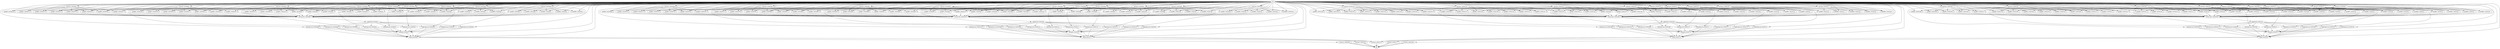digraph G {
  mProject_00000001 [size="1263.481"];
  mProject_00000002 [size="1263.481"];
  mProject_00000003 [size="1263.481"];
  mProject_00000004 [size="1263.481"];
  mProject_00000005 [size="1263.481"];
  mProject_00000006 [size="1263.481"];
  mProject_00000007 [size="1263.481"];
  mProject_00000008 [size="1263.481"];
  mProject_00000009 [size="1263.481"];
  mDiffFit_00000010 [size="46.525"];
  mDiffFit_00000011 [size="46.525"];
  mDiffFit_00000012 [size="46.525"];
  mDiffFit_00000013 [size="46.525"];
  mDiffFit_00000014 [size="46.525"];
  mDiffFit_00000015 [size="46.525"];
  mDiffFit_00000016 [size="46.525"];
  mDiffFit_00000017 [size="46.525"];
  mDiffFit_00000018 [size="46.525"];
  mDiffFit_00000019 [size="46.525"];
  mDiffFit_00000020 [size="46.525"];
  mDiffFit_00000021 [size="46.525"];
  mDiffFit_00000022 [size="46.525"];
  mDiffFit_00000023 [size="46.525"];
  mDiffFit_00000024 [size="46.525"];
  mDiffFit_00000025 [size="46.525"];
  mDiffFit_00000026 [size="46.525"];
  mDiffFit_00000027 [size="46.525"];
  mDiffFit_00000028 [size="46.525"];
  mDiffFit_00000029 [size="46.525"];
  mDiffFit_00000030 [size="46.525"];
  mDiffFit_00000031 [size="46.525"];
  mDiffFit_00000032 [size="46.525"];
  mDiffFit_00000033 [size="46.525"];
  mDiffFit_00000034 [size="46.525"];
  mDiffFit_00000035 [size="46.525"];
  mDiffFit_00000036 [size="46.525"];
  mDiffFit_00000037 [size="46.525"];
  mDiffFit_00000038 [size="46.525"];
  mDiffFit_00000039 [size="46.525"];
  mDiffFit_00000040 [size="46.525"];
  mDiffFit_00000041 [size="46.525"];
  mDiffFit_00000042 [size="46.525"];
  mDiffFit_00000043 [size="46.525"];
  mDiffFit_00000044 [size="46.525"];
  mDiffFit_00000045 [size="46.525"];
  mConcatFit_00000046 [size="1.239"];
  mBgModel_00000047 [size="11.053"];
  mBackground_00000048 [size="114.103"];
  mBackground_00000049 [size="114.103"];
  mBackground_00000050 [size="114.103"];
  mBackground_00000051 [size="114.103"];
  mBackground_00000052 [size="114.103"];
  mBackground_00000053 [size="114.103"];
  mBackground_00000054 [size="114.103"];
  mBackground_00000055 [size="114.103"];
  mBackground_00000056 [size="114.103"];
  mImgtbl_00000057 [size="0.176"];
  mAdd_00000058 [size="2.316"];
  mViewer_00000059 [size="68.368"];
  mProject_00000060 [size="1263.481"];
  mProject_00000061 [size="1263.481"];
  mProject_00000062 [size="1263.481"];
  mProject_00000063 [size="1263.481"];
  mProject_00000064 [size="1263.481"];
  mProject_00000065 [size="1263.481"];
  mProject_00000066 [size="1263.481"];
  mProject_00000067 [size="1263.481"];
  mProject_00000068 [size="1263.481"];
  mDiffFit_00000069 [size="46.525"];
  mDiffFit_00000070 [size="46.525"];
  mDiffFit_00000071 [size="46.525"];
  mDiffFit_00000072 [size="46.525"];
  mDiffFit_00000073 [size="46.525"];
  mDiffFit_00000074 [size="46.525"];
  mDiffFit_00000075 [size="46.525"];
  mDiffFit_00000076 [size="46.525"];
  mDiffFit_00000077 [size="46.525"];
  mDiffFit_00000078 [size="46.525"];
  mDiffFit_00000079 [size="46.525"];
  mDiffFit_00000080 [size="46.525"];
  mDiffFit_00000081 [size="46.525"];
  mDiffFit_00000082 [size="46.525"];
  mDiffFit_00000083 [size="46.525"];
  mDiffFit_00000084 [size="46.525"];
  mDiffFit_00000085 [size="46.525"];
  mDiffFit_00000086 [size="46.525"];
  mDiffFit_00000087 [size="46.525"];
  mDiffFit_00000088 [size="46.525"];
  mDiffFit_00000089 [size="46.525"];
  mDiffFit_00000090 [size="46.525"];
  mDiffFit_00000091 [size="46.525"];
  mDiffFit_00000092 [size="46.525"];
  mDiffFit_00000093 [size="46.525"];
  mDiffFit_00000094 [size="46.525"];
  mDiffFit_00000095 [size="46.525"];
  mDiffFit_00000096 [size="46.525"];
  mDiffFit_00000097 [size="46.525"];
  mDiffFit_00000098 [size="46.525"];
  mDiffFit_00000099 [size="46.525"];
  mDiffFit_00000100 [size="46.525"];
  mDiffFit_00000101 [size="46.525"];
  mDiffFit_00000102 [size="46.525"];
  mDiffFit_00000103 [size="46.525"];
  mDiffFit_00000104 [size="46.525"];
  mConcatFit_00000105 [size="2.31"];
  mBgModel_00000106 [size="11.053"];
  mBackground_00000107 [size="114.103"];
  mBackground_00000108 [size="114.103"];
  mBackground_00000109 [size="114.103"];
  mBackground_00000110 [size="114.103"];
  mBackground_00000111 [size="114.103"];
  mBackground_00000112 [size="114.103"];
  mBackground_00000113 [size="114.103"];
  mBackground_00000114 [size="114.103"];
  mBackground_00000115 [size="114.103"];
  mImgtbl_00000116 [size="0.982"];
  mAdd_00000117 [size="2.316"];
  mViewer_00000118 [size="68.368"];
  mProject_00000119 [size="1263.481"];
  mProject_00000120 [size="1263.481"];
  mProject_00000121 [size="1263.481"];
  mProject_00000122 [size="1263.481"];
  mProject_00000123 [size="1263.481"];
  mProject_00000124 [size="1263.481"];
  mProject_00000125 [size="1263.481"];
  mProject_00000126 [size="1263.481"];
  mProject_00000127 [size="1263.481"];
  mDiffFit_00000128 [size="46.525"];
  mDiffFit_00000129 [size="46.525"];
  mDiffFit_00000130 [size="46.525"];
  mDiffFit_00000131 [size="46.525"];
  mDiffFit_00000132 [size="46.525"];
  mDiffFit_00000133 [size="46.525"];
  mDiffFit_00000134 [size="46.525"];
  mDiffFit_00000135 [size="46.525"];
  mDiffFit_00000136 [size="46.525"];
  mDiffFit_00000137 [size="46.525"];
  mDiffFit_00000138 [size="46.525"];
  mDiffFit_00000139 [size="46.525"];
  mDiffFit_00000140 [size="46.525"];
  mDiffFit_00000141 [size="46.525"];
  mDiffFit_00000142 [size="46.525"];
  mDiffFit_00000143 [size="46.525"];
  mDiffFit_00000144 [size="46.525"];
  mDiffFit_00000145 [size="46.525"];
  mDiffFit_00000146 [size="46.525"];
  mDiffFit_00000147 [size="46.525"];
  mDiffFit_00000148 [size="46.525"];
  mDiffFit_00000149 [size="46.525"];
  mDiffFit_00000150 [size="46.525"];
  mDiffFit_00000151 [size="46.525"];
  mDiffFit_00000152 [size="46.525"];
  mDiffFit_00000153 [size="46.525"];
  mDiffFit_00000154 [size="46.525"];
  mDiffFit_00000155 [size="46.525"];
  mDiffFit_00000156 [size="46.525"];
  mDiffFit_00000157 [size="46.525"];
  mDiffFit_00000158 [size="46.525"];
  mDiffFit_00000159 [size="46.525"];
  mDiffFit_00000160 [size="46.525"];
  mDiffFit_00000161 [size="46.525"];
  mDiffFit_00000162 [size="46.525"];
  mDiffFit_00000163 [size="46.525"];
  mConcatFit_00000164 [size="1.239"];
  mBgModel_00000165 [size="11.053"];
  mBackground_00000166 [size="114.103"];
  mBackground_00000167 [size="114.103"];
  mBackground_00000168 [size="114.103"];
  mBackground_00000169 [size="114.103"];
  mBackground_00000170 [size="114.103"];
  mBackground_00000171 [size="114.103"];
  mBackground_00000172 [size="114.103"];
  mBackground_00000173 [size="114.103"];
  mBackground_00000174 [size="114.103"];
  mImgtbl_00000175 [size="0.176"];
  mAdd_00000176 [size="2.316"];
  mViewer_00000177 [size="68.368"];
  mViewer_00000178 [size="68.368"];
  mDiffFit_00000179 [size="46.525"];
  mDiffFit_00000180 [size="46.525"];
  mDiffFit_00000181 [size="46.525"];
  mProject_00000182 [size="1263.481"];
  mDiffFit_00000183 [size="46.525"];
  mProject_00000184 [size="1263.481"];
  mProject_00000185 [size="1263.481"];
  mBackground_00000186 [size="114.103"];
  mBackground_00000187 [size="114.103"];
  mDiffFit_00000188 [size="46.525"];
  mDiffFit_00000189 [size="46.525"];
  mDiffFit_00000190 [size="46.525"];
  mBackground_00000191 [size="114.103"];
  mBackground_00000192 [size="114.103"];
  mDiffFit_00000193 [size="46.525"];
  mDiffFit_00000194 [size="46.525"];
  mDiffFit_00000195 [size="46.525"];
  mDiffFit_00000196 [size="46.525"];
  mProject_00000197 [size="1263.481"];
  mViewer_00000198 [size="68.368"];
  mProject_00000199 [size="1263.481"];
  mDiffFit_00000200 [size="46.525"];
  mDiffFit_00000201 [size="46.525"];
  mBackground_00000202 [size="114.103"];
  mDiffFit_00000203 [size="46.525"];
  mDiffFit_00000204 [size="46.525"];
  mDiffFit_00000205 [size="46.525"];
  mDiffFit_00000206 [size="46.525"];
  mBackground_00000207 [size="114.103"];
  mDiffFit_00000208 [size="46.525"];
  mDiffFit_00000209 [size="46.525"];
  mDiffFit_00000210 [size="46.525"];
  mDiffFit_00000211 [size="46.525"];
  mImgtbl_00000212 [size="0.176"];
  mProject_00000213 [size="1263.481"];
  mDiffFit_00000214 [size="46.525"];
  mBackground_00000215 [size="114.103"];
  mBackground_00000216 [size="114.103"];
  mDiffFit_00000217 [size="46.525"];
  mDiffFit_00000218 [size="46.525"];
  mDiffFit_00000219 [size="46.525"];
  mDiffFit_00000220 [size="46.525"];
  mDiffFit_00000221 [size="46.525"];
  mDiffFit_00000222 [size="46.525"];
  mProject_00000223 [size="1263.481"];
  mBgModel_00000224 [size="11.053"];
  mDiffFit_00000225 [size="46.525"];
  mProject_00000226 [size="1263.481"];
  mBackground_00000227 [size="114.103"];
  mDiffFit_00000228 [size="46.525"];
  mAdd_00000229 [size="2.316"];
  mProject_00000230 [size="1263.481"];
  mDiffFit_00000231 [size="46.525"];
  mDiffFit_00000232 [size="46.525"];
  mConcatFit_00000233 [size="1.827"];
  mDiffFit_00000234 [size="46.525"];
  mDiffFit_00000235 [size="46.525"];
  mDiffFit_00000236 [size="46.525"];
  mDiffFit_00000237 [size="46.525"];
  mProject_00000238 [size="1263.481"];
  mDiffFit_00000239 [size="46.525"];
  mDiffFit_00000240 [size="46.525"];
  mDiffFit_00000241 [size="46.525"];
  mDiffFit_00000242 [size="46.525"];
  mDiffFit_00000243 [size="46.525"];
  mDiffFit_00000244 [size="46.525"];
  mBackground_00000245 [size="114.103"];
  mDiffFit_00000246 [size="46.525"];
  mProject_00000001 -> mDiffFit_00000010 [size="42986147"]
  mProject_00000001 -> mDiffFit_00000011 [size="42986147"]
  mProject_00000001 -> mDiffFit_00000012 [size="42986147"]
  mProject_00000001 -> mDiffFit_00000013 [size="42986147"]
  mProject_00000001 -> mDiffFit_00000014 [size="42986147"]
  mProject_00000001 -> mDiffFit_00000015 [size="42986147"]
  mProject_00000001 -> mDiffFit_00000016 [size="42986147"]
  mProject_00000001 -> mDiffFit_00000017 [size="42986147"]
  mProject_00000001 -> mBackground_00000048 [size="42986147"]
  root -> mProject_00000001 [size="10403238"]
  root -> mProject_00000001 [size="180"]
  mProject_00000002 -> mDiffFit_00000010 [size="50573835"]
  mProject_00000002 -> mDiffFit_00000018 [size="50573835"]
  mProject_00000002 -> mDiffFit_00000019 [size="50573835"]
  mProject_00000002 -> mDiffFit_00000020 [size="50573835"]
  mProject_00000002 -> mDiffFit_00000021 [size="50573835"]
  mProject_00000002 -> mDiffFit_00000022 [size="50573835"]
  mProject_00000002 -> mDiffFit_00000023 [size="50573835"]
  mProject_00000002 -> mDiffFit_00000024 [size="50573835"]
  mProject_00000002 -> mBackground_00000049 [size="50573835"]
  root -> mProject_00000002 [size="7455375"]
  root -> mProject_00000002 [size="184"]
  mProject_00000003 -> mDiffFit_00000011 [size="50976035"]
  mProject_00000003 -> mDiffFit_00000018 [size="50976035"]
  mProject_00000003 -> mDiffFit_00000025 [size="50976035"]
  mProject_00000003 -> mDiffFit_00000026 [size="50976035"]
  mProject_00000003 -> mDiffFit_00000027 [size="50976035"]
  mProject_00000003 -> mDiffFit_00000028 [size="50976035"]
  mProject_00000003 -> mDiffFit_00000029 [size="50976035"]
  mProject_00000003 -> mDiffFit_00000030 [size="50976035"]
  mProject_00000003 -> mBackground_00000050 [size="50976035"]
  root -> mProject_00000003 [size="4067112"]
  root -> mProject_00000003 [size="70"]
  mProject_00000004 -> mDiffFit_00000012 [size="42463557"]
  mProject_00000004 -> mDiffFit_00000019 [size="42463557"]
  mProject_00000004 -> mDiffFit_00000025 [size="42463557"]
  mProject_00000004 -> mDiffFit_00000031 [size="42463557"]
  mProject_00000004 -> mDiffFit_00000032 [size="42463557"]
  mProject_00000004 -> mDiffFit_00000033 [size="42463557"]
  mProject_00000004 -> mDiffFit_00000034 [size="42463557"]
  mProject_00000004 -> mDiffFit_00000035 [size="42463557"]
  mProject_00000004 -> mBackground_00000051 [size="42463557"]
  root -> mProject_00000004 [size="9725482"]
  root -> mProject_00000004 [size="281"]
  mProject_00000005 -> mDiffFit_00000013 [size="37131112"]
  mProject_00000005 -> mDiffFit_00000020 [size="37131112"]
  mProject_00000005 -> mDiffFit_00000026 [size="37131112"]
  mProject_00000005 -> mDiffFit_00000031 [size="37131112"]
  mProject_00000005 -> mDiffFit_00000036 [size="37131112"]
  mProject_00000005 -> mDiffFit_00000037 [size="37131112"]
  mProject_00000005 -> mDiffFit_00000038 [size="37131112"]
  mProject_00000005 -> mDiffFit_00000039 [size="37131112"]
  mProject_00000005 -> mBackground_00000052 [size="37131112"]
  root -> mProject_00000005 [size="7842777"]
  root -> mProject_00000005 [size="269"]
  mProject_00000006 -> mDiffFit_00000014 [size="34758770"]
  mProject_00000006 -> mDiffFit_00000021 [size="34758770"]
  mProject_00000006 -> mDiffFit_00000027 [size="34758770"]
  mProject_00000006 -> mDiffFit_00000032 [size="34758770"]
  mProject_00000006 -> mDiffFit_00000036 [size="34758770"]
  mProject_00000006 -> mDiffFit_00000040 [size="34758770"]
  mProject_00000006 -> mDiffFit_00000041 [size="34758770"]
  mProject_00000006 -> mDiffFit_00000042 [size="34758770"]
  mProject_00000006 -> mBackground_00000053 [size="34758770"]
  root -> mProject_00000006 [size="3860347"]
  root -> mProject_00000006 [size="228"]
  mProject_00000007 -> mDiffFit_00000015 [size="42452056"]
  mProject_00000007 -> mDiffFit_00000022 [size="42452056"]
  mProject_00000007 -> mDiffFit_00000028 [size="42452056"]
  mProject_00000007 -> mDiffFit_00000033 [size="42452056"]
  mProject_00000007 -> mDiffFit_00000037 [size="42452056"]
  mProject_00000007 -> mDiffFit_00000040 [size="42452056"]
  mProject_00000007 -> mDiffFit_00000043 [size="42452056"]
  mProject_00000007 -> mDiffFit_00000044 [size="42452056"]
  mProject_00000007 -> mBackground_00000054 [size="42452056"]
  root -> mProject_00000007 [size="3507490"]
  root -> mProject_00000007 [size="110"]
  mProject_00000008 -> mDiffFit_00000016 [size="5500224"]
  mProject_00000008 -> mDiffFit_00000023 [size="5500224"]
  mProject_00000008 -> mDiffFit_00000029 [size="5500224"]
  mProject_00000008 -> mDiffFit_00000034 [size="5500224"]
  mProject_00000008 -> mDiffFit_00000038 [size="5500224"]
  mProject_00000008 -> mDiffFit_00000041 [size="5500224"]
  mProject_00000008 -> mDiffFit_00000043 [size="5500224"]
  mProject_00000008 -> mDiffFit_00000045 [size="5500224"]
  mProject_00000008 -> mBackground_00000055 [size="5500224"]
  root -> mProject_00000008 [size="1451968"]
  root -> mProject_00000008 [size="298"]
  mProject_00000009 -> mDiffFit_00000017 [size="5500224"]
  mProject_00000009 -> mDiffFit_00000024 [size="5500224"]
  mProject_00000009 -> mDiffFit_00000030 [size="5500224"]
  mProject_00000009 -> mDiffFit_00000035 [size="5500224"]
  mProject_00000009 -> mDiffFit_00000039 [size="5500224"]
  mProject_00000009 -> mDiffFit_00000042 [size="5500224"]
  mProject_00000009 -> mDiffFit_00000044 [size="5500224"]
  mProject_00000009 -> mDiffFit_00000045 [size="5500224"]
  mProject_00000009 -> mBackground_00000056 [size="5500224"]
  root -> mProject_00000009 [size="7380896"]
  root -> mProject_00000009 [size="169"]
  mDiffFit_00000010 -> mConcatFit_00000046 [size="302"]
  root -> mDiffFit_00000010 [size="171"]
  mDiffFit_00000011 -> mConcatFit_00000046 [size="301"]
  root -> mDiffFit_00000011 [size="303"]
  mDiffFit_00000012 -> mConcatFit_00000046 [size="301"]
  root -> mDiffFit_00000012 [size="169"]
  mDiffFit_00000013 -> mConcatFit_00000046 [size="301"]
  root -> mDiffFit_00000013 [size="145"]
  mDiffFit_00000014 -> mConcatFit_00000046 [size="302"]
  root -> mDiffFit_00000014 [size="222"]
  mDiffFit_00000015 -> mConcatFit_00000046 [size="301"]
  root -> mDiffFit_00000015 [size="174"]
  mDiffFit_00000016 -> mConcatFit_00000046 [size="301"]
  root -> mDiffFit_00000016 [size="249"]
  mDiffFit_00000017 -> mConcatFit_00000046 [size="301"]
  root -> mDiffFit_00000017 [size="177"]
  mDiffFit_00000018 -> mConcatFit_00000046 [size="301"]
  root -> mDiffFit_00000018 [size="60"]
  mDiffFit_00000019 -> mConcatFit_00000046 [size="301"]
  root -> mDiffFit_00000019 [size="207"]
  mDiffFit_00000020 -> mConcatFit_00000046 [size="301"]
  root -> mDiffFit_00000020 [size="246"]
  mDiffFit_00000021 -> mConcatFit_00000046 [size="302"]
  root -> mDiffFit_00000021 [size="53"]
  mDiffFit_00000022 -> mConcatFit_00000046 [size="302"]
  root -> mDiffFit_00000022 [size="239"]
  mDiffFit_00000023 -> mConcatFit_00000046 [size="301"]
  root -> mDiffFit_00000023 [size="113"]
  mDiffFit_00000024 -> mConcatFit_00000046 [size="301"]
  root -> mDiffFit_00000024 [size="257"]
  mDiffFit_00000025 -> mConcatFit_00000046 [size="301"]
  root -> mDiffFit_00000025 [size="93"]
  mDiffFit_00000026 -> mConcatFit_00000046 [size="301"]
  root -> mDiffFit_00000026 [size="297"]
  mDiffFit_00000027 -> mConcatFit_00000046 [size="302"]
  root -> mDiffFit_00000027 [size="99"]
  mDiffFit_00000028 -> mConcatFit_00000046 [size="301"]
  root -> mDiffFit_00000028 [size="66"]
  mDiffFit_00000029 -> mConcatFit_00000046 [size="302"]
  root -> mDiffFit_00000029 [size="287"]
  mDiffFit_00000030 -> mConcatFit_00000046 [size="301"]
  root -> mDiffFit_00000030 [size="222"]
  mDiffFit_00000031 -> mConcatFit_00000046 [size="301"]
  root -> mDiffFit_00000031 [size="157"]
  mDiffFit_00000032 -> mConcatFit_00000046 [size="301"]
  root -> mDiffFit_00000032 [size="287"]
  mDiffFit_00000033 -> mConcatFit_00000046 [size="301"]
  root -> mDiffFit_00000033 [size="280"]
  mDiffFit_00000034 -> mConcatFit_00000046 [size="301"]
  root -> mDiffFit_00000034 [size="155"]
  mDiffFit_00000035 -> mConcatFit_00000046 [size="301"]
  root -> mDiffFit_00000035 [size="109"]
  mDiffFit_00000036 -> mConcatFit_00000046 [size="302"]
  root -> mDiffFit_00000036 [size="196"]
  mDiffFit_00000037 -> mConcatFit_00000046 [size="301"]
  root -> mDiffFit_00000037 [size="228"]
  mDiffFit_00000038 -> mConcatFit_00000046 [size="301"]
  root -> mDiffFit_00000038 [size="235"]
  mDiffFit_00000039 -> mConcatFit_00000046 [size="302"]
  root -> mDiffFit_00000039 [size="280"]
  mDiffFit_00000040 -> mConcatFit_00000046 [size="301"]
  root -> mDiffFit_00000040 [size="162"]
  mDiffFit_00000041 -> mConcatFit_00000046 [size="301"]
  root -> mDiffFit_00000041 [size="99"]
  mDiffFit_00000042 -> mConcatFit_00000046 [size="301"]
  root -> mDiffFit_00000042 [size="295"]
  mDiffFit_00000043 -> mConcatFit_00000046 [size="301"]
  root -> mDiffFit_00000043 [size="209"]
  mDiffFit_00000044 -> mConcatFit_00000046 [size="302"]
  root -> mDiffFit_00000044 [size="45"]
  mDiffFit_00000045 -> mConcatFit_00000046 [size="301"]
  root -> mDiffFit_00000045 [size="303"]
  mConcatFit_00000046 -> mBgModel_00000047 [size="172530"]
  root -> mConcatFit_00000046 [size="27287"]
  mBgModel_00000047 -> mBackground_00000048 [size="2370"]
  mBgModel_00000047 -> mBackground_00000049 [size="2370"]
  mBgModel_00000047 -> mBackground_00000050 [size="2370"]
  mBgModel_00000047 -> mBackground_00000051 [size="2370"]
  mBgModel_00000047 -> mBackground_00000052 [size="2370"]
  mBgModel_00000047 -> mBackground_00000053 [size="2370"]
  mBgModel_00000047 -> mBackground_00000054 [size="2370"]
  mBgModel_00000047 -> mBackground_00000055 [size="2370"]
  mBgModel_00000047 -> mBackground_00000056 [size="2370"]
  mBackground_00000048 -> mImgtbl_00000057 [size="55002239"]
  mBackground_00000048 -> mAdd_00000058 [size="55002239"]
  mBackground_00000049 -> mImgtbl_00000057 [size="55002239"]
  mBackground_00000049 -> mAdd_00000058 [size="55002239"]
  mBackground_00000050 -> mImgtbl_00000057 [size="55002239"]
  mBackground_00000050 -> mAdd_00000058 [size="55002239"]
  mBackground_00000051 -> mImgtbl_00000057 [size="55002239"]
  mBackground_00000051 -> mAdd_00000058 [size="55002239"]
  mBackground_00000052 -> mImgtbl_00000057 [size="55002239"]
  mBackground_00000052 -> mAdd_00000058 [size="55002239"]
  mBackground_00000053 -> mImgtbl_00000057 [size="55002239"]
  mBackground_00000053 -> mAdd_00000058 [size="55002239"]
  mBackground_00000054 -> mImgtbl_00000057 [size="55002239"]
  mBackground_00000054 -> mAdd_00000058 [size="55002239"]
  mBackground_00000055 -> mImgtbl_00000057 [size="55002239"]
  mBackground_00000055 -> mAdd_00000058 [size="55002239"]
  mBackground_00000056 -> mImgtbl_00000057 [size="55002239"]
  mBackground_00000056 -> mAdd_00000058 [size="55002239"]
  mImgtbl_00000057 -> mAdd_00000058 [size="18837"]
  root -> mImgtbl_00000057 [size="6871"]
  mAdd_00000058 -> mViewer_00000059 [size="414722880"]
  mAdd_00000058 -> mViewer_00000178 [size="414722880"]
  root -> mAdd_00000058 [size="27"]
  mViewer_00000059 -> end [size="309149193"]
  mViewer_00000059 -> end [size="2621944"]
  mProject_00000060 -> mDiffFit_00000069 [size="56595736"]
  mProject_00000060 -> mDiffFit_00000070 [size="56595736"]
  mProject_00000060 -> mDiffFit_00000071 [size="56595736"]
  mProject_00000060 -> mDiffFit_00000072 [size="56595736"]
  mProject_00000060 -> mDiffFit_00000073 [size="56595736"]
  mProject_00000060 -> mDiffFit_00000074 [size="56595736"]
  mProject_00000060 -> mDiffFit_00000075 [size="56595736"]
  mProject_00000060 -> mDiffFit_00000076 [size="56595736"]
  mProject_00000060 -> mBackground_00000107 [size="56595736"]
  root -> mProject_00000060 [size="8647301"]
  root -> mProject_00000060 [size="87"]
  mProject_00000061 -> mDiffFit_00000069 [size="48292602"]
  mProject_00000061 -> mDiffFit_00000077 [size="48292602"]
  mProject_00000061 -> mDiffFit_00000078 [size="48292602"]
  mProject_00000061 -> mDiffFit_00000079 [size="48292602"]
  mProject_00000061 -> mDiffFit_00000080 [size="48292602"]
  mProject_00000061 -> mDiffFit_00000081 [size="48292602"]
  mProject_00000061 -> mDiffFit_00000082 [size="48292602"]
  mProject_00000061 -> mDiffFit_00000083 [size="48292602"]
  mProject_00000061 -> mBackground_00000108 [size="48292602"]
  mProject_00000061 -> mDiffFit_00000244 [size="48292602"]
  root -> mProject_00000061 [size="2142354"]
  root -> mProject_00000061 [size="192"]
  mProject_00000062 -> mDiffFit_00000070 [size="38688458"]
  mProject_00000062 -> mDiffFit_00000077 [size="38688458"]
  mProject_00000062 -> mDiffFit_00000084 [size="38688458"]
  mProject_00000062 -> mDiffFit_00000085 [size="38688458"]
  mProject_00000062 -> mDiffFit_00000086 [size="38688458"]
  mProject_00000062 -> mDiffFit_00000087 [size="38688458"]
  mProject_00000062 -> mDiffFit_00000088 [size="38688458"]
  mProject_00000062 -> mDiffFit_00000089 [size="38688458"]
  mProject_00000062 -> mBackground_00000109 [size="38688458"]
  mProject_00000062 -> mDiffFit_00000239 [size="38688458"]
  root -> mProject_00000062 [size="6286655"]
  root -> mProject_00000062 [size="271"]
  mProject_00000063 -> mDiffFit_00000071 [size="42804749"]
  mProject_00000063 -> mDiffFit_00000078 [size="42804749"]
  mProject_00000063 -> mDiffFit_00000084 [size="42804749"]
  mProject_00000063 -> mDiffFit_00000090 [size="42804749"]
  mProject_00000063 -> mDiffFit_00000091 [size="42804749"]
  mProject_00000063 -> mDiffFit_00000092 [size="42804749"]
  mProject_00000063 -> mDiffFit_00000093 [size="42804749"]
  mProject_00000063 -> mDiffFit_00000094 [size="42804749"]
  mProject_00000063 -> mBackground_00000110 [size="42804749"]
  mProject_00000063 -> mDiffFit_00000246 [size="42804749"]
  root -> mProject_00000063 [size="5454253"]
  root -> mProject_00000063 [size="94"]
  mProject_00000064 -> mDiffFit_00000072 [size="41241315"]
  mProject_00000064 -> mDiffFit_00000079 [size="41241315"]
  mProject_00000064 -> mDiffFit_00000085 [size="41241315"]
  mProject_00000064 -> mDiffFit_00000090 [size="41241315"]
  mProject_00000064 -> mDiffFit_00000095 [size="41241315"]
  mProject_00000064 -> mDiffFit_00000096 [size="41241315"]
  mProject_00000064 -> mDiffFit_00000097 [size="41241315"]
  mProject_00000064 -> mDiffFit_00000098 [size="41241315"]
  mProject_00000064 -> mBackground_00000111 [size="41241315"]
  root -> mProject_00000064 [size="8215291"]
  root -> mProject_00000064 [size="142"]
  mProject_00000065 -> mDiffFit_00000073 [size="31122873"]
  mProject_00000065 -> mDiffFit_00000080 [size="31122873"]
  mProject_00000065 -> mDiffFit_00000086 [size="31122873"]
  mProject_00000065 -> mDiffFit_00000091 [size="31122873"]
  mProject_00000065 -> mDiffFit_00000095 [size="31122873"]
  mProject_00000065 -> mDiffFit_00000099 [size="31122873"]
  mProject_00000065 -> mDiffFit_00000100 [size="31122873"]
  mProject_00000065 -> mDiffFit_00000101 [size="31122873"]
  mProject_00000065 -> mBackground_00000112 [size="31122873"]
  mProject_00000065 -> mDiffFit_00000242 [size="31122873"]
  root -> mProject_00000065 [size="10059344"]
  root -> mProject_00000065 [size="254"]
  mProject_00000066 -> mDiffFit_00000074 [size="24220859"]
  mProject_00000066 -> mDiffFit_00000081 [size="24220859"]
  mProject_00000066 -> mDiffFit_00000087 [size="24220859"]
  mProject_00000066 -> mDiffFit_00000092 [size="24220859"]
  mProject_00000066 -> mDiffFit_00000096 [size="24220859"]
  mProject_00000066 -> mDiffFit_00000099 [size="24220859"]
  mProject_00000066 -> mDiffFit_00000102 [size="24220859"]
  mProject_00000066 -> mDiffFit_00000103 [size="24220859"]
  mProject_00000066 -> mBackground_00000113 [size="24220859"]
  mProject_00000066 -> mDiffFit_00000241 [size="24220859"]
  root -> mProject_00000066 [size="8582958"]
  root -> mProject_00000066 [size="272"]
  mProject_00000067 -> mDiffFit_00000075 [size="58701964"]
  mProject_00000067 -> mDiffFit_00000082 [size="58701964"]
  mProject_00000067 -> mDiffFit_00000088 [size="58701964"]
  mProject_00000067 -> mDiffFit_00000093 [size="58701964"]
  mProject_00000067 -> mDiffFit_00000097 [size="58701964"]
  mProject_00000067 -> mDiffFit_00000100 [size="58701964"]
  mProject_00000067 -> mDiffFit_00000102 [size="58701964"]
  mProject_00000067 -> mDiffFit_00000104 [size="58701964"]
  mProject_00000067 -> mBackground_00000114 [size="58701964"]
  mProject_00000067 -> mDiffFit_00000240 [size="58701964"]
  root -> mProject_00000067 [size="5235646"]
  root -> mProject_00000067 [size="227"]
  mProject_00000068 -> mDiffFit_00000076 [size="55752377"]
  mProject_00000068 -> mDiffFit_00000083 [size="55752377"]
  mProject_00000068 -> mDiffFit_00000089 [size="55752377"]
  mProject_00000068 -> mDiffFit_00000094 [size="55752377"]
  mProject_00000068 -> mDiffFit_00000098 [size="55752377"]
  mProject_00000068 -> mDiffFit_00000101 [size="55752377"]
  mProject_00000068 -> mDiffFit_00000103 [size="55752377"]
  mProject_00000068 -> mDiffFit_00000104 [size="55752377"]
  mProject_00000068 -> mBackground_00000115 [size="55752377"]
  mProject_00000068 -> mDiffFit_00000243 [size="55752377"]
  root -> mProject_00000068 [size="7955924"]
  root -> mProject_00000068 [size="256"]
  mDiffFit_00000069 -> mConcatFit_00000105 [size="301"]
  root -> mDiffFit_00000069 [size="33"]
  mDiffFit_00000070 -> mConcatFit_00000105 [size="301"]
  root -> mDiffFit_00000070 [size="279"]
  mDiffFit_00000071 -> mConcatFit_00000105 [size="301"]
  root -> mDiffFit_00000071 [size="90"]
  mDiffFit_00000072 -> mConcatFit_00000105 [size="301"]
  mProject_00000238 -> mDiffFit_00000072 [size="60141069"]
  mProject_00000238 -> mDiffFit_00000239 [size="60141069"]
  mProject_00000238 -> mDiffFit_00000240 [size="60141069"]
  mProject_00000238 -> mDiffFit_00000241 [size="60141069"]
  mProject_00000238 -> mDiffFit_00000242 [size="60141069"]
  mProject_00000238 -> mDiffFit_00000243 [size="60141069"]
  mProject_00000238 -> mDiffFit_00000244 [size="60141069"]
  mProject_00000238 -> mBackground_00000245 [size="60141069"]
  mProject_00000238 -> mDiffFit_00000246 [size="60141069"]
  root -> mDiffFit_00000072 [size="92"]
  mDiffFit_00000073 -> mConcatFit_00000105 [size="302"]
  root -> mDiffFit_00000073 [size="180"]
  mDiffFit_00000074 -> mConcatFit_00000105 [size="301"]
  root -> mDiffFit_00000074 [size="174"]
  mDiffFit_00000075 -> mConcatFit_00000105 [size="301"]
  root -> mDiffFit_00000075 [size="280"]
  mDiffFit_00000076 -> mConcatFit_00000105 [size="301"]
  root -> mDiffFit_00000076 [size="227"]
  mDiffFit_00000077 -> mConcatFit_00000105 [size="301"]
  root -> mDiffFit_00000077 [size="278"]
  mDiffFit_00000078 -> mConcatFit_00000105 [size="301"]
  root -> mDiffFit_00000078 [size="160"]
  mDiffFit_00000079 -> mConcatFit_00000105 [size="301"]
  root -> mDiffFit_00000079 [size="295"]
  mDiffFit_00000080 -> mConcatFit_00000105 [size="301"]
  root -> mDiffFit_00000080 [size="218"]
  mDiffFit_00000081 -> mConcatFit_00000105 [size="301"]
  root -> mDiffFit_00000081 [size="245"]
  mDiffFit_00000082 -> mConcatFit_00000105 [size="301"]
  root -> mDiffFit_00000082 [size="282"]
  mDiffFit_00000083 -> mConcatFit_00000105 [size="301"]
  root -> mDiffFit_00000083 [size="256"]
  mDiffFit_00000084 -> mConcatFit_00000105 [size="301"]
  root -> mDiffFit_00000084 [size="284"]
  mDiffFit_00000085 -> mConcatFit_00000105 [size="301"]
  root -> mDiffFit_00000085 [size="164"]
  mDiffFit_00000086 -> mConcatFit_00000105 [size="301"]
  root -> mDiffFit_00000086 [size="268"]
  mDiffFit_00000087 -> mConcatFit_00000105 [size="301"]
  root -> mDiffFit_00000087 [size="219"]
  mDiffFit_00000088 -> mConcatFit_00000105 [size="301"]
  root -> mDiffFit_00000088 [size="163"]
  mDiffFit_00000089 -> mConcatFit_00000105 [size="301"]
  root -> mDiffFit_00000089 [size="27"]
  mDiffFit_00000090 -> mConcatFit_00000105 [size="301"]
  root -> mDiffFit_00000090 [size="293"]
  mDiffFit_00000091 -> mConcatFit_00000105 [size="302"]
  root -> mDiffFit_00000091 [size="282"]
  mDiffFit_00000092 -> mConcatFit_00000105 [size="301"]
  root -> mDiffFit_00000092 [size="99"]
  mDiffFit_00000093 -> mConcatFit_00000105 [size="301"]
  root -> mDiffFit_00000093 [size="110"]
  mDiffFit_00000094 -> mConcatFit_00000105 [size="301"]
  root -> mDiffFit_00000094 [size="76"]
  mDiffFit_00000095 -> mConcatFit_00000105 [size="301"]
  root -> mDiffFit_00000095 [size="31"]
  mDiffFit_00000096 -> mConcatFit_00000105 [size="301"]
  root -> mDiffFit_00000096 [size="250"]
  mDiffFit_00000097 -> mConcatFit_00000105 [size="301"]
  root -> mDiffFit_00000097 [size="228"]
  mDiffFit_00000098 -> mConcatFit_00000105 [size="301"]
  root -> mDiffFit_00000098 [size="244"]
  mDiffFit_00000099 -> mConcatFit_00000105 [size="301"]
  root -> mDiffFit_00000099 [size="285"]
  mDiffFit_00000100 -> mConcatFit_00000105 [size="301"]
  root -> mDiffFit_00000100 [size="189"]
  mDiffFit_00000101 -> mConcatFit_00000105 [size="302"]
  root -> mDiffFit_00000101 [size="303"]
  mDiffFit_00000102 -> mConcatFit_00000105 [size="302"]
  root -> mDiffFit_00000102 [size="209"]
  mDiffFit_00000103 -> mConcatFit_00000105 [size="301"]
  root -> mDiffFit_00000103 [size="222"]
  mDiffFit_00000104 -> mConcatFit_00000105 [size="301"]
  root -> mDiffFit_00000104 [size="243"]
  mConcatFit_00000105 -> mBgModel_00000106 [size="1998986"]
  mDiffFit_00000239 -> mConcatFit_00000105 [size="301"]
  mDiffFit_00000240 -> mConcatFit_00000105 [size="301"]
  mDiffFit_00000241 -> mConcatFit_00000105 [size="301"]
  mDiffFit_00000242 -> mConcatFit_00000105 [size="301"]
  mDiffFit_00000243 -> mConcatFit_00000105 [size="301"]
  mDiffFit_00000244 -> mConcatFit_00000105 [size="302"]
  mDiffFit_00000246 -> mConcatFit_00000105 [size="301"]
  root -> mConcatFit_00000105 [size="27287"]
  mBgModel_00000106 -> mBackground_00000107 [size="722335"]
  mBgModel_00000106 -> mBackground_00000108 [size="722335"]
  mBgModel_00000106 -> mBackground_00000109 [size="722335"]
  mBgModel_00000106 -> mBackground_00000110 [size="722335"]
  mBgModel_00000106 -> mBackground_00000111 [size="722335"]
  mBgModel_00000106 -> mBackground_00000112 [size="722335"]
  mBgModel_00000106 -> mBackground_00000113 [size="722335"]
  mBgModel_00000106 -> mBackground_00000114 [size="722335"]
  mBgModel_00000106 -> mBackground_00000115 [size="722335"]
  mBgModel_00000106 -> mBackground_00000245 [size="722335"]
  mBackground_00000107 -> mImgtbl_00000116 [size="55002239"]
  mBackground_00000107 -> mAdd_00000117 [size="55002239"]
  mBackground_00000108 -> mImgtbl_00000116 [size="55002239"]
  mBackground_00000108 -> mAdd_00000117 [size="55002239"]
  mBackground_00000109 -> mImgtbl_00000116 [size="55002239"]
  mBackground_00000109 -> mAdd_00000117 [size="55002239"]
  mBackground_00000110 -> mImgtbl_00000116 [size="55002239"]
  mBackground_00000110 -> mAdd_00000117 [size="55002239"]
  mBackground_00000111 -> mImgtbl_00000116 [size="55002239"]
  mBackground_00000111 -> mAdd_00000117 [size="55002239"]
  mBackground_00000112 -> mImgtbl_00000116 [size="55002239"]
  mBackground_00000112 -> mAdd_00000117 [size="55002239"]
  mBackground_00000113 -> mImgtbl_00000116 [size="55002239"]
  mBackground_00000113 -> mAdd_00000117 [size="55002239"]
  mBackground_00000114 -> mImgtbl_00000116 [size="55002239"]
  mBackground_00000114 -> mAdd_00000117 [size="55002239"]
  mBackground_00000115 -> mImgtbl_00000116 [size="55002239"]
  mBackground_00000115 -> mAdd_00000117 [size="55002239"]
  mImgtbl_00000116 -> mAdd_00000117 [size="18837"]
  mBackground_00000245 -> mImgtbl_00000116 [size="55002239"]
  mBackground_00000245 -> mAdd_00000117 [size="55002239"]
  root -> mImgtbl_00000116 [size="6871"]
  mAdd_00000117 -> mViewer_00000118 [size="414722880"]
  mAdd_00000117 -> mViewer_00000178 [size="414722880"]
  root -> mAdd_00000117 [size="283"]
  mViewer_00000118 -> end [size="19508895"]
  mViewer_00000118 -> end [size="2726537"]
  mProject_00000119 -> mDiffFit_00000128 [size="55544028"]
  mProject_00000119 -> mDiffFit_00000129 [size="55544028"]
  mProject_00000119 -> mDiffFit_00000130 [size="55544028"]
  mProject_00000119 -> mDiffFit_00000131 [size="55544028"]
  mProject_00000119 -> mDiffFit_00000132 [size="55544028"]
  mProject_00000119 -> mDiffFit_00000133 [size="55544028"]
  mProject_00000119 -> mDiffFit_00000134 [size="55544028"]
  mProject_00000119 -> mDiffFit_00000135 [size="55544028"]
  mProject_00000119 -> mBackground_00000166 [size="55544028"]
  root -> mProject_00000119 [size="4958154"]
  root -> mProject_00000119 [size="279"]
  mProject_00000120 -> mDiffFit_00000128 [size="27747107"]
  mProject_00000120 -> mDiffFit_00000136 [size="27747107"]
  mProject_00000120 -> mDiffFit_00000137 [size="27747107"]
  mProject_00000120 -> mDiffFit_00000138 [size="27747107"]
  mProject_00000120 -> mDiffFit_00000139 [size="27747107"]
  mProject_00000120 -> mDiffFit_00000140 [size="27747107"]
  mProject_00000120 -> mDiffFit_00000141 [size="27747107"]
  mProject_00000120 -> mDiffFit_00000142 [size="27747107"]
  mProject_00000120 -> mBackground_00000167 [size="27747107"]
  root -> mProject_00000120 [size="8753724"]
  root -> mProject_00000120 [size="177"]
  mProject_00000121 -> mDiffFit_00000129 [size="56325325"]
  mProject_00000121 -> mDiffFit_00000136 [size="56325325"]
  mProject_00000121 -> mDiffFit_00000143 [size="56325325"]
  mProject_00000121 -> mDiffFit_00000144 [size="56325325"]
  mProject_00000121 -> mDiffFit_00000145 [size="56325325"]
  mProject_00000121 -> mDiffFit_00000146 [size="56325325"]
  mProject_00000121 -> mDiffFit_00000147 [size="56325325"]
  mProject_00000121 -> mDiffFit_00000148 [size="56325325"]
  mProject_00000121 -> mBackground_00000168 [size="56325325"]
  root -> mProject_00000121 [size="965539"]
  root -> mProject_00000121 [size="123"]
  mProject_00000122 -> mDiffFit_00000130 [size="53530077"]
  mProject_00000122 -> mDiffFit_00000137 [size="53530077"]
  mProject_00000122 -> mDiffFit_00000143 [size="53530077"]
  mProject_00000122 -> mDiffFit_00000149 [size="53530077"]
  mProject_00000122 -> mDiffFit_00000150 [size="53530077"]
  mProject_00000122 -> mDiffFit_00000151 [size="53530077"]
  mProject_00000122 -> mDiffFit_00000152 [size="53530077"]
  mProject_00000122 -> mDiffFit_00000153 [size="53530077"]
  mProject_00000122 -> mBackground_00000169 [size="53530077"]
  root -> mProject_00000122 [size="3433921"]
  root -> mProject_00000122 [size="173"]
  mProject_00000123 -> mDiffFit_00000131 [size="57650347"]
  mProject_00000123 -> mDiffFit_00000138 [size="57650347"]
  mProject_00000123 -> mDiffFit_00000144 [size="57650347"]
  mProject_00000123 -> mDiffFit_00000149 [size="57650347"]
  mProject_00000123 -> mDiffFit_00000154 [size="57650347"]
  mProject_00000123 -> mDiffFit_00000155 [size="57650347"]
  mProject_00000123 -> mDiffFit_00000156 [size="57650347"]
  mProject_00000123 -> mDiffFit_00000157 [size="57650347"]
  mProject_00000123 -> mBackground_00000170 [size="57650347"]
  root -> mProject_00000123 [size="5981418"]
  root -> mProject_00000123 [size="214"]
  mProject_00000124 -> mDiffFit_00000132 [size="13808557"]
  mProject_00000124 -> mDiffFit_00000139 [size="13808557"]
  mProject_00000124 -> mDiffFit_00000145 [size="13808557"]
  mProject_00000124 -> mDiffFit_00000150 [size="13808557"]
  mProject_00000124 -> mDiffFit_00000154 [size="13808557"]
  mProject_00000124 -> mDiffFit_00000158 [size="13808557"]
  mProject_00000124 -> mDiffFit_00000159 [size="13808557"]
  mProject_00000124 -> mDiffFit_00000160 [size="13808557"]
  mProject_00000124 -> mBackground_00000171 [size="13808557"]
  root -> mProject_00000124 [size="7826973"]
  root -> mProject_00000124 [size="183"]
  mProject_00000125 -> mDiffFit_00000133 [size="32909355"]
  mProject_00000125 -> mDiffFit_00000140 [size="32909355"]
  mProject_00000125 -> mDiffFit_00000146 [size="32909355"]
  mProject_00000125 -> mDiffFit_00000151 [size="32909355"]
  mProject_00000125 -> mDiffFit_00000155 [size="32909355"]
  mProject_00000125 -> mDiffFit_00000158 [size="32909355"]
  mProject_00000125 -> mDiffFit_00000161 [size="32909355"]
  mProject_00000125 -> mDiffFit_00000162 [size="32909355"]
  mProject_00000125 -> mBackground_00000172 [size="32909355"]
  root -> mProject_00000125 [size="9365635"]
  root -> mProject_00000125 [size="150"]
  mProject_00000126 -> mDiffFit_00000134 [size="44570543"]
  mProject_00000126 -> mDiffFit_00000141 [size="44570543"]
  mProject_00000126 -> mDiffFit_00000147 [size="44570543"]
  mProject_00000126 -> mDiffFit_00000152 [size="44570543"]
  mProject_00000126 -> mDiffFit_00000156 [size="44570543"]
  mProject_00000126 -> mDiffFit_00000159 [size="44570543"]
  mProject_00000126 -> mDiffFit_00000161 [size="44570543"]
  mProject_00000126 -> mDiffFit_00000163 [size="44570543"]
  mProject_00000126 -> mBackground_00000173 [size="44570543"]
  root -> mProject_00000126 [size="3337213"]
  root -> mProject_00000126 [size="166"]
  mProject_00000127 -> mDiffFit_00000135 [size="44573986"]
  mProject_00000127 -> mDiffFit_00000142 [size="44573986"]
  mProject_00000127 -> mDiffFit_00000148 [size="44573986"]
  mProject_00000127 -> mDiffFit_00000153 [size="44573986"]
  mProject_00000127 -> mDiffFit_00000157 [size="44573986"]
  mProject_00000127 -> mDiffFit_00000160 [size="44573986"]
  mProject_00000127 -> mDiffFit_00000162 [size="44573986"]
  mProject_00000127 -> mDiffFit_00000163 [size="44573986"]
  mProject_00000127 -> mBackground_00000174 [size="44573986"]
  root -> mProject_00000127 [size="5343702"]
  root -> mProject_00000127 [size="237"]
  mDiffFit_00000128 -> mConcatFit_00000164 [size="301"]
  root -> mDiffFit_00000128 [size="260"]
  mDiffFit_00000129 -> mConcatFit_00000164 [size="302"]
  root -> mDiffFit_00000129 [size="28"]
  mDiffFit_00000130 -> mConcatFit_00000164 [size="301"]
  root -> mDiffFit_00000130 [size="249"]
  mDiffFit_00000131 -> mConcatFit_00000164 [size="301"]
  root -> mDiffFit_00000131 [size="194"]
  mDiffFit_00000132 -> mConcatFit_00000164 [size="302"]
  root -> mDiffFit_00000132 [size="271"]
  mDiffFit_00000133 -> mConcatFit_00000164 [size="301"]
  root -> mDiffFit_00000133 [size="145"]
  mDiffFit_00000134 -> mConcatFit_00000164 [size="301"]
  root -> mDiffFit_00000134 [size="173"]
  mDiffFit_00000135 -> mConcatFit_00000164 [size="302"]
  root -> mDiffFit_00000135 [size="207"]
  mDiffFit_00000136 -> mConcatFit_00000164 [size="302"]
  root -> mDiffFit_00000136 [size="282"]
  mDiffFit_00000137 -> mConcatFit_00000164 [size="301"]
  root -> mDiffFit_00000137 [size="302"]
  mDiffFit_00000138 -> mConcatFit_00000164 [size="301"]
  root -> mDiffFit_00000138 [size="292"]
  mDiffFit_00000139 -> mConcatFit_00000164 [size="301"]
  root -> mDiffFit_00000139 [size="116"]
  mDiffFit_00000140 -> mConcatFit_00000164 [size="301"]
  root -> mDiffFit_00000140 [size="297"]
  mDiffFit_00000141 -> mConcatFit_00000164 [size="302"]
  root -> mDiffFit_00000141 [size="287"]
  mDiffFit_00000142 -> mConcatFit_00000164 [size="302"]
  root -> mDiffFit_00000142 [size="180"]
  mDiffFit_00000143 -> mConcatFit_00000164 [size="302"]
  root -> mDiffFit_00000143 [size="249"]
  mDiffFit_00000144 -> mConcatFit_00000164 [size="301"]
  root -> mDiffFit_00000144 [size="278"]
  mDiffFit_00000145 -> mConcatFit_00000164 [size="301"]
  root -> mDiffFit_00000145 [size="260"]
  mDiffFit_00000146 -> mConcatFit_00000164 [size="301"]
  root -> mDiffFit_00000146 [size="218"]
  mDiffFit_00000147 -> mConcatFit_00000164 [size="302"]
  root -> mDiffFit_00000147 [size="141"]
  mDiffFit_00000148 -> mConcatFit_00000164 [size="302"]
  root -> mDiffFit_00000148 [size="173"]
  mDiffFit_00000149 -> mConcatFit_00000164 [size="301"]
  root -> mDiffFit_00000149 [size="177"]
  mDiffFit_00000150 -> mConcatFit_00000164 [size="301"]
  root -> mDiffFit_00000150 [size="198"]
  mDiffFit_00000151 -> mConcatFit_00000164 [size="302"]
  root -> mDiffFit_00000151 [size="132"]
  mDiffFit_00000152 -> mConcatFit_00000164 [size="302"]
  root -> mDiffFit_00000152 [size="229"]
  mDiffFit_00000153 -> mConcatFit_00000164 [size="301"]
  root -> mDiffFit_00000153 [size="185"]
  mDiffFit_00000154 -> mConcatFit_00000164 [size="301"]
  root -> mDiffFit_00000154 [size="225"]
  mDiffFit_00000155 -> mConcatFit_00000164 [size="301"]
  root -> mDiffFit_00000155 [size="237"]
  mDiffFit_00000156 -> mConcatFit_00000164 [size="301"]
  root -> mDiffFit_00000156 [size="27"]
  mDiffFit_00000157 -> mConcatFit_00000164 [size="302"]
  root -> mDiffFit_00000157 [size="288"]
  mDiffFit_00000158 -> mConcatFit_00000164 [size="301"]
  root -> mDiffFit_00000158 [size="122"]
  mDiffFit_00000159 -> mConcatFit_00000164 [size="301"]
  root -> mDiffFit_00000159 [size="305"]
  mDiffFit_00000160 -> mConcatFit_00000164 [size="301"]
  root -> mDiffFit_00000160 [size="155"]
  mDiffFit_00000161 -> mConcatFit_00000164 [size="301"]
  root -> mDiffFit_00000161 [size="271"]
  mDiffFit_00000162 -> mConcatFit_00000164 [size="301"]
  root -> mDiffFit_00000162 [size="192"]
  mDiffFit_00000163 -> mConcatFit_00000164 [size="301"]
  root -> mDiffFit_00000163 [size="211"]
  mConcatFit_00000164 -> mBgModel_00000165 [size="43097"]
  root -> mConcatFit_00000164 [size="27287"]
  mBgModel_00000165 -> mBackground_00000166 [size="2370"]
  mBgModel_00000165 -> mBackground_00000167 [size="2370"]
  mBgModel_00000165 -> mBackground_00000168 [size="2370"]
  mBgModel_00000165 -> mBackground_00000169 [size="2370"]
  mBgModel_00000165 -> mBackground_00000170 [size="2370"]
  mBgModel_00000165 -> mBackground_00000171 [size="2370"]
  mBgModel_00000165 -> mBackground_00000172 [size="2370"]
  mBgModel_00000165 -> mBackground_00000173 [size="2370"]
  mBgModel_00000165 -> mBackground_00000174 [size="2370"]
  mBackground_00000166 -> mImgtbl_00000175 [size="55002239"]
  mBackground_00000166 -> mAdd_00000176 [size="55002239"]
  mBackground_00000167 -> mImgtbl_00000175 [size="55002239"]
  mBackground_00000167 -> mAdd_00000176 [size="55002239"]
  mBackground_00000168 -> mImgtbl_00000175 [size="55002240"]
  mBackground_00000168 -> mAdd_00000176 [size="55002240"]
  mBackground_00000169 -> mImgtbl_00000175 [size="55002239"]
  mBackground_00000169 -> mAdd_00000176 [size="55002239"]
  mBackground_00000170 -> mImgtbl_00000175 [size="55002239"]
  mBackground_00000170 -> mAdd_00000176 [size="55002239"]
  mBackground_00000171 -> mImgtbl_00000175 [size="55002239"]
  mBackground_00000171 -> mAdd_00000176 [size="55002239"]
  mBackground_00000172 -> mImgtbl_00000175 [size="55002239"]
  mBackground_00000172 -> mAdd_00000176 [size="55002239"]
  mBackground_00000173 -> mImgtbl_00000175 [size="55002239"]
  mBackground_00000173 -> mAdd_00000176 [size="55002239"]
  mBackground_00000174 -> mImgtbl_00000175 [size="55002239"]
  mBackground_00000174 -> mAdd_00000176 [size="55002239"]
  mImgtbl_00000175 -> mAdd_00000176 [size="18837"]
  root -> mImgtbl_00000175 [size="278907"]
  mAdd_00000176 -> mViewer_00000177 [size="414722880"]
  mAdd_00000176 -> mViewer_00000178 [size="414722880"]
  root -> mAdd_00000176 [size="196"]
  mViewer_00000177 -> end [size="10139422"]
  mViewer_00000177 -> end [size="23711665"]
  mViewer_00000178 -> end [size="21802079"]
  mViewer_00000178 -> end [size="13809967"]
  mAdd_00000229 -> mViewer_00000178 [size="414722880"]
  mAdd_00000229 -> mViewer_00000198 [size="414722880"]
  mDiffFit_00000179 -> mConcatFit_00000233 [size="301"]
  mProject_00000184 -> mDiffFit_00000179 [size="57257324"]
  mProject_00000184 -> mDiffFit_00000189 [size="57257324"]
  mProject_00000184 -> mDiffFit_00000195 [size="57257324"]
  mProject_00000184 -> mDiffFit_00000201 [size="57257324"]
  mProject_00000184 -> mDiffFit_00000206 [size="57257324"]
  mProject_00000184 -> mDiffFit_00000208 [size="57257324"]
  mProject_00000184 -> mBackground_00000227 [size="57257324"]
  mProject_00000184 -> mDiffFit_00000232 [size="57257324"]
  mProject_00000184 -> mDiffFit_00000236 [size="57257324"]
  mProject_00000223 -> mDiffFit_00000179 [size="42750322"]
  mProject_00000223 -> mDiffFit_00000181 [size="42750322"]
  mProject_00000223 -> mBackground_00000191 [size="42750322"]
  mProject_00000223 -> mDiffFit_00000200 [size="42750322"]
  mProject_00000223 -> mDiffFit_00000209 [size="42750322"]
  mProject_00000223 -> mDiffFit_00000221 [size="42750322"]
  mProject_00000223 -> mDiffFit_00000228 [size="42750322"]
  mProject_00000223 -> mDiffFit_00000234 [size="42750322"]
  mProject_00000223 -> mDiffFit_00000237 [size="42750322"]
  root -> mDiffFit_00000179 [size="215"]
  mDiffFit_00000180 -> mConcatFit_00000233 [size="301"]
  mProject_00000213 -> mDiffFit_00000180 [size="15864270"]
  mProject_00000213 -> mBackground_00000186 [size="15864270"]
  mProject_00000213 -> mDiffFit_00000204 [size="15864270"]
  mProject_00000213 -> mDiffFit_00000205 [size="15864270"]
  mProject_00000213 -> mDiffFit_00000218 [size="15864270"]
  mProject_00000213 -> mDiffFit_00000225 [size="15864270"]
  mProject_00000213 -> mDiffFit_00000231 [size="15864270"]
  mProject_00000213 -> mDiffFit_00000232 [size="15864270"]
  mProject_00000213 -> mDiffFit_00000237 [size="15864270"]
  mProject_00000226 -> mDiffFit_00000180 [size="8247666"]
  mProject_00000226 -> mDiffFit_00000183 [size="8247666"]
  mProject_00000226 -> mDiffFit_00000193 [size="8247666"]
  mProject_00000226 -> mDiffFit_00000194 [size="8247666"]
  mProject_00000226 -> mDiffFit_00000203 [size="8247666"]
  mProject_00000226 -> mDiffFit_00000208 [size="8247666"]
  mProject_00000226 -> mBackground_00000215 [size="8247666"]
  mProject_00000226 -> mDiffFit_00000219 [size="8247666"]
  mProject_00000226 -> mDiffFit_00000234 [size="8247666"]
  root -> mDiffFit_00000180 [size="194"]
  mDiffFit_00000181 -> mConcatFit_00000233 [size="301"]
  mProject_00000185 -> mDiffFit_00000181 [size="8620400"]
  mProject_00000185 -> mDiffFit_00000189 [size="8620400"]
  mProject_00000185 -> mDiffFit_00000193 [size="8620400"]
  mProject_00000185 -> mBackground_00000202 [size="8620400"]
  mProject_00000185 -> mDiffFit_00000210 [size="8620400"]
  mProject_00000185 -> mDiffFit_00000217 [size="8620400"]
  mProject_00000185 -> mDiffFit_00000218 [size="8620400"]
  mProject_00000185 -> mDiffFit_00000220 [size="8620400"]
  mProject_00000185 -> mDiffFit_00000222 [size="8620400"]
  root -> mDiffFit_00000181 [size="218"]
  mProject_00000182 -> mDiffFit_00000188 [size="24781233"]
  mProject_00000182 -> mDiffFit_00000190 [size="24781233"]
  mProject_00000182 -> mBackground_00000192 [size="24781233"]
  mProject_00000182 -> mDiffFit_00000194 [size="24781233"]
  mProject_00000182 -> mDiffFit_00000204 [size="24781233"]
  mProject_00000182 -> mDiffFit_00000206 [size="24781233"]
  mProject_00000182 -> mDiffFit_00000210 [size="24781233"]
  mProject_00000182 -> mDiffFit_00000211 [size="24781233"]
  mProject_00000182 -> mDiffFit_00000221 [size="24781233"]
  root -> mProject_00000182 [size="6098942"]
  root -> mProject_00000182 [size="118"]
  mDiffFit_00000183 -> mConcatFit_00000233 [size="301"]
  mProject_00000230 -> mDiffFit_00000183 [size="56960278"]
  mProject_00000230 -> mDiffFit_00000211 [size="56960278"]
  mProject_00000230 -> mDiffFit_00000214 [size="56960278"]
  mProject_00000230 -> mBackground_00000216 [size="56960278"]
  mProject_00000230 -> mDiffFit_00000220 [size="56960278"]
  mProject_00000230 -> mDiffFit_00000228 [size="56960278"]
  mProject_00000230 -> mDiffFit_00000231 [size="56960278"]
  mProject_00000230 -> mDiffFit_00000235 [size="56960278"]
  mProject_00000230 -> mDiffFit_00000236 [size="56960278"]
  root -> mDiffFit_00000183 [size="27"]
  root -> mProject_00000184 [size="9619686"]
  root -> mProject_00000184 [size="87"]
  root -> mProject_00000185 [size="10423413"]
  root -> mProject_00000185 [size="184"]
  mBackground_00000186 -> mImgtbl_00000212 [size="55002239"]
  mBackground_00000186 -> mAdd_00000229 [size="55002239"]
  mBgModel_00000224 -> mBackground_00000186 [size="2370"]
  mBgModel_00000224 -> mBackground_00000187 [size="2370"]
  mBgModel_00000224 -> mBackground_00000191 [size="2370"]
  mBgModel_00000224 -> mBackground_00000192 [size="2370"]
  mBgModel_00000224 -> mBackground_00000202 [size="2370"]
  mBgModel_00000224 -> mBackground_00000207 [size="2370"]
  mBgModel_00000224 -> mBackground_00000215 [size="2370"]
  mBgModel_00000224 -> mBackground_00000216 [size="2370"]
  mBgModel_00000224 -> mBackground_00000227 [size="2370"]
  mBackground_00000187 -> mImgtbl_00000212 [size="55002239"]
  mBackground_00000187 -> mAdd_00000229 [size="55002239"]
  mProject_00000197 -> mBackground_00000187 [size="35289547"]
  mProject_00000197 -> mDiffFit_00000188 [size="35289547"]
  mProject_00000197 -> mDiffFit_00000196 [size="35289547"]
  mProject_00000197 -> mDiffFit_00000200 [size="35289547"]
  mProject_00000197 -> mDiffFit_00000201 [size="35289547"]
  mProject_00000197 -> mDiffFit_00000205 [size="35289547"]
  mProject_00000197 -> mDiffFit_00000219 [size="35289547"]
  mProject_00000197 -> mDiffFit_00000222 [size="35289547"]
  mProject_00000197 -> mDiffFit_00000235 [size="35289547"]
  mDiffFit_00000188 -> mConcatFit_00000233 [size="301"]
  root -> mDiffFit_00000188 [size="209"]
  mDiffFit_00000189 -> mConcatFit_00000233 [size="301"]
  root -> mDiffFit_00000189 [size="254"]
  mDiffFit_00000190 -> mConcatFit_00000233 [size="301"]
  mProject_00000199 -> mDiffFit_00000190 [size="14969573"]
  mProject_00000199 -> mDiffFit_00000195 [size="14969573"]
  mProject_00000199 -> mDiffFit_00000196 [size="14969573"]
  mProject_00000199 -> mDiffFit_00000203 [size="14969573"]
  mProject_00000199 -> mBackground_00000207 [size="14969573"]
  mProject_00000199 -> mDiffFit_00000209 [size="14969573"]
  mProject_00000199 -> mDiffFit_00000214 [size="14969573"]
  mProject_00000199 -> mDiffFit_00000217 [size="14969573"]
  mProject_00000199 -> mDiffFit_00000225 [size="14969573"]
  root -> mDiffFit_00000190 [size="43"]
  mBackground_00000191 -> mImgtbl_00000212 [size="55002239"]
  mBackground_00000191 -> mAdd_00000229 [size="55002239"]
  mBackground_00000192 -> mImgtbl_00000212 [size="55002239"]
  mBackground_00000192 -> mAdd_00000229 [size="55002239"]
  mDiffFit_00000193 -> mConcatFit_00000233 [size="301"]
  root -> mDiffFit_00000193 [size="249"]
  mDiffFit_00000194 -> mConcatFit_00000233 [size="301"]
  root -> mDiffFit_00000194 [size="182"]
  mDiffFit_00000195 -> mConcatFit_00000233 [size="301"]
  root -> mDiffFit_00000195 [size="104"]
  mDiffFit_00000196 -> mConcatFit_00000233 [size="301"]
  root -> mDiffFit_00000196 [size="133"]
  root -> mProject_00000197 [size="8049736"]
  root -> mProject_00000197 [size="122"]
  mViewer_00000198 -> end [size="10139422"]
  mViewer_00000198 -> end [size="2621944"]
  root -> mProject_00000199 [size="10572008"]
  root -> mProject_00000199 [size="195"]
  mDiffFit_00000200 -> mConcatFit_00000233 [size="302"]
  root -> mDiffFit_00000200 [size="202"]
  mDiffFit_00000201 -> mConcatFit_00000233 [size="301"]
  root -> mDiffFit_00000201 [size="280"]
  mBackground_00000202 -> mImgtbl_00000212 [size="55002239"]
  mBackground_00000202 -> mAdd_00000229 [size="55002239"]
  mDiffFit_00000203 -> mConcatFit_00000233 [size="301"]
  root -> mDiffFit_00000203 [size="285"]
  mDiffFit_00000204 -> mConcatFit_00000233 [size="301"]
  root -> mDiffFit_00000204 [size="264"]
  mDiffFit_00000205 -> mConcatFit_00000233 [size="301"]
  root -> mDiffFit_00000205 [size="80"]
  mDiffFit_00000206 -> mConcatFit_00000233 [size="301"]
  root -> mDiffFit_00000206 [size="72"]
  mBackground_00000207 -> mImgtbl_00000212 [size="55002240"]
  mBackground_00000207 -> mAdd_00000229 [size="55002240"]
  mDiffFit_00000208 -> mConcatFit_00000233 [size="302"]
  root -> mDiffFit_00000208 [size="200"]
  mDiffFit_00000209 -> mConcatFit_00000233 [size="301"]
  root -> mDiffFit_00000209 [size="238"]
  mDiffFit_00000210 -> mConcatFit_00000233 [size="301"]
  root -> mDiffFit_00000210 [size="249"]
  mDiffFit_00000211 -> mConcatFit_00000233 [size="301"]
  root -> mDiffFit_00000211 [size="294"]
  mImgtbl_00000212 -> mAdd_00000229 [size="18837"]
  mBackground_00000215 -> mImgtbl_00000212 [size="55002239"]
  mBackground_00000215 -> mAdd_00000229 [size="55002239"]
  mBackground_00000216 -> mImgtbl_00000212 [size="55002239"]
  mBackground_00000216 -> mAdd_00000229 [size="55002239"]
  mBackground_00000227 -> mImgtbl_00000212 [size="55002239"]
  mBackground_00000227 -> mAdd_00000229 [size="55002239"]
  root -> mImgtbl_00000212 [size="23613"]
  root -> mProject_00000213 [size="9655971"]
  root -> mProject_00000213 [size="293"]
  mDiffFit_00000214 -> mConcatFit_00000233 [size="301"]
  root -> mDiffFit_00000214 [size="147"]
  mDiffFit_00000217 -> mConcatFit_00000233 [size="301"]
  root -> mDiffFit_00000217 [size="172"]
  mDiffFit_00000218 -> mConcatFit_00000233 [size="302"]
  root -> mDiffFit_00000218 [size="292"]
  mDiffFit_00000219 -> mConcatFit_00000233 [size="301"]
  root -> mDiffFit_00000219 [size="304"]
  mDiffFit_00000220 -> mConcatFit_00000233 [size="302"]
  root -> mDiffFit_00000220 [size="246"]
  mDiffFit_00000221 -> mConcatFit_00000233 [size="302"]
  root -> mDiffFit_00000221 [size="293"]
  mDiffFit_00000222 -> mConcatFit_00000233 [size="301"]
  root -> mDiffFit_00000222 [size="275"]
  root -> mProject_00000223 [size="2887444"]
  root -> mProject_00000223 [size="69"]
  mConcatFit_00000233 -> mBgModel_00000224 [size="43097"]
  mDiffFit_00000225 -> mConcatFit_00000233 [size="302"]
  root -> mDiffFit_00000225 [size="193"]
  root -> mProject_00000226 [size="2302927"]
  root -> mProject_00000226 [size="221"]
  mDiffFit_00000228 -> mConcatFit_00000233 [size="301"]
  root -> mDiffFit_00000228 [size="271"]
  root -> mAdd_00000229 [size="207"]
  root -> mProject_00000230 [size="8811607"]
  root -> mProject_00000230 [size="234"]
  mDiffFit_00000231 -> mConcatFit_00000233 [size="301"]
  root -> mDiffFit_00000231 [size="200"]
  mDiffFit_00000232 -> mConcatFit_00000233 [size="302"]
  root -> mDiffFit_00000232 [size="283"]
  mDiffFit_00000234 -> mConcatFit_00000233 [size="301"]
  mDiffFit_00000235 -> mConcatFit_00000233 [size="301"]
  mDiffFit_00000236 -> mConcatFit_00000233 [size="301"]
  mDiffFit_00000237 -> mConcatFit_00000233 [size="301"]
  root -> mConcatFit_00000233 [size="27287"]
  root -> mDiffFit_00000234 [size="233"]
  root -> mDiffFit_00000235 [size="258"]
  root -> mDiffFit_00000236 [size="242"]
  root -> mDiffFit_00000237 [size="190"]
  root -> mProject_00000238 [size="6640088"]
  root -> mProject_00000238 [size="178"]
  root -> mDiffFit_00000239 [size="27"]
  root -> mDiffFit_00000240 [size="155"]
  root -> mDiffFit_00000241 [size="296"]
  root -> mDiffFit_00000242 [size="156"]
  root -> mDiffFit_00000243 [size="126"]
  root -> mDiffFit_00000244 [size="207"]
  root -> mDiffFit_00000246 [size="123"]
  root [label="root",size="0.0"];
  end [label="end",size="0.0"];
}
